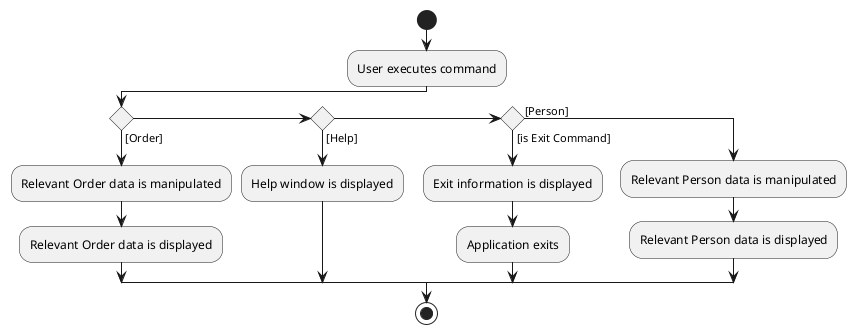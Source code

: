 @startuml
start

:User executes command;
if () then ([Order])
    :Relevant Order data is manipulated;
    :Relevant Order data is displayed;
else if () then ([Help])
    :Help window is displayed;
else if () then ([is Exit Command])
    :Exit information is displayed;
    :Application exits;
else ([Person])
    :Relevant Person data is manipulated;
    :Relevant Person data is displayed;
endif

stop
@enduml
